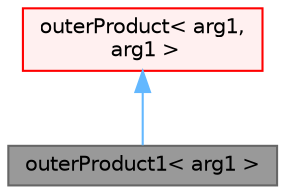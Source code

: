 digraph "outerProduct1&lt; arg1 &gt;"
{
 // LATEX_PDF_SIZE
  bgcolor="transparent";
  edge [fontname=Helvetica,fontsize=10,labelfontname=Helvetica,labelfontsize=10];
  node [fontname=Helvetica,fontsize=10,shape=box,height=0.2,width=0.4];
  Node1 [id="Node000001",label="outerProduct1\< arg1 \>",height=0.2,width=0.4,color="gray40", fillcolor="grey60", style="filled", fontcolor="black",tooltip=" "];
  Node2 -> Node1 [id="edge1_Node000001_Node000002",dir="back",color="steelblue1",style="solid",tooltip=" "];
  Node2 [id="Node000002",label="outerProduct\< arg1,\l arg1 \>",height=0.2,width=0.4,color="red", fillcolor="#FFF0F0", style="filled",URL="$classFoam_1_1outerProduct.html",tooltip=" "];
}
